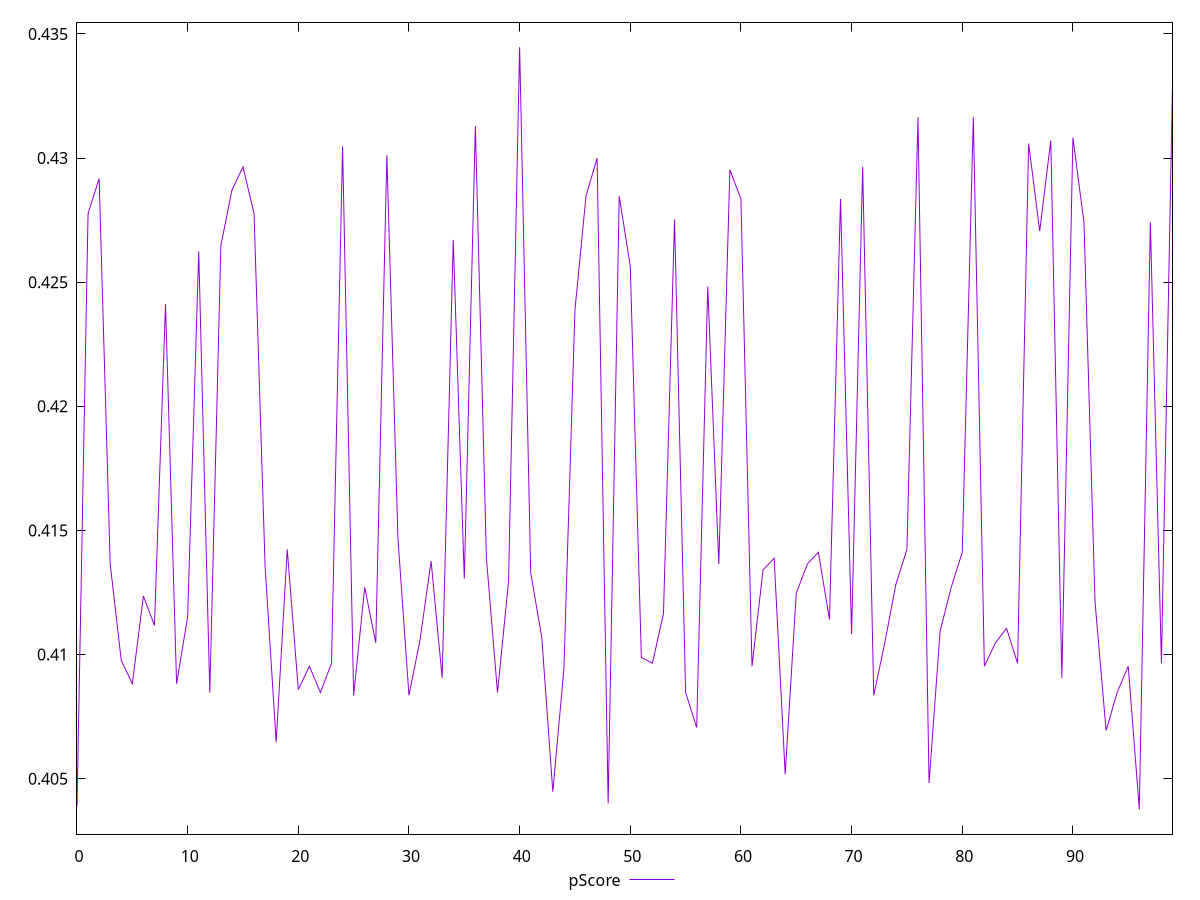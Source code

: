 reset

$pScore <<EOF
0 0.40388235294117647
1 0.42776470588235294
2 0.42917647058823527
3 0.4136470588235294
4 0.4097647058823529
5 0.4088235294117647
6 0.4123529411764706
7 0.4111764705882353
8 0.42411764705882354
9 0.4088235294117647
10 0.41152941176470587
11 0.42623529411764705
12 0.40847058823529414
13 0.4264705882352941
14 0.42870588235294116
15 0.4296470588235294
16 0.42776470588235294
17 0.41352941176470587
18 0.40647058823529414
19 0.41423529411764703
20 0.40858823529411764
21 0.40952941176470586
22 0.40847058823529414
23 0.4096470588235294
24 0.4304705882352941
25 0.4083529411764706
26 0.41270588235294114
27 0.41047058823529414
28 0.4301176470588235
29 0.41470588235294115
30 0.4083529411764706
31 0.41058823529411764
32 0.4137647058823529
33 0.40905882352941175
34 0.42670588235294116
35 0.41305882352941176
36 0.43129411764705883
37 0.4138823529411765
38 0.40847058823529414
39 0.41294117647058826
40 0.4344705882352941
41 0.4132941176470588
42 0.41070588235294114
43 0.40447058823529414
44 0.40941176470588236
45 0.4238823529411765
46 0.4284705882352941
47 0.43
48 0.404
49 0.4284705882352941
50 0.4256470588235294
51 0.4098823529411765
52 0.4096470588235294
53 0.4116470588235294
54 0.4275294117647059
55 0.40847058823529414
56 0.40705882352941175
57 0.4248235294117647
58 0.4136470588235294
59 0.4295294117647059
60 0.4283529411764706
61 0.40952941176470586
62 0.41341176470588237
63 0.4138823529411765
64 0.4051764705882353
65 0.41247058823529414
66 0.4136470588235294
67 0.41411764705882353
68 0.41141176470588237
69 0.4283529411764706
70 0.4108235294117647
71 0.4296470588235294
72 0.4083529411764706
73 0.41047058823529414
74 0.4128235294117647
75 0.41423529411764703
76 0.4316470588235294
77 0.4048235294117647
78 0.41094117647058825
79 0.41270588235294114
80 0.41411764705882353
81 0.4316470588235294
82 0.40952941176470586
83 0.41047058823529414
84 0.41105882352941175
85 0.4096470588235294
86 0.43058823529411766
87 0.42705882352941177
88 0.43070588235294116
89 0.40905882352941175
90 0.4308235294117647
91 0.4274117647058824
92 0.41211764705882353
93 0.40694117647058825
94 0.40847058823529414
95 0.40952941176470586
96 0.4037647058823529
97 0.4274117647058824
98 0.4096470588235294
99 0.4329411764705882
EOF

set key outside below
set xrange [0:99]
set yrange [0.4027647058823529:0.4354705882352941]
set trange [0.4027647058823529:0.4354705882352941]
set terminal svg size 640, 500 enhanced background rgb 'white'
set output "report_00018_2021-02-10T15-25-16.877Z/render-blocking-resources/samples/pages/pScore/values.svg"

plot $pScore title "pScore" with line

reset

